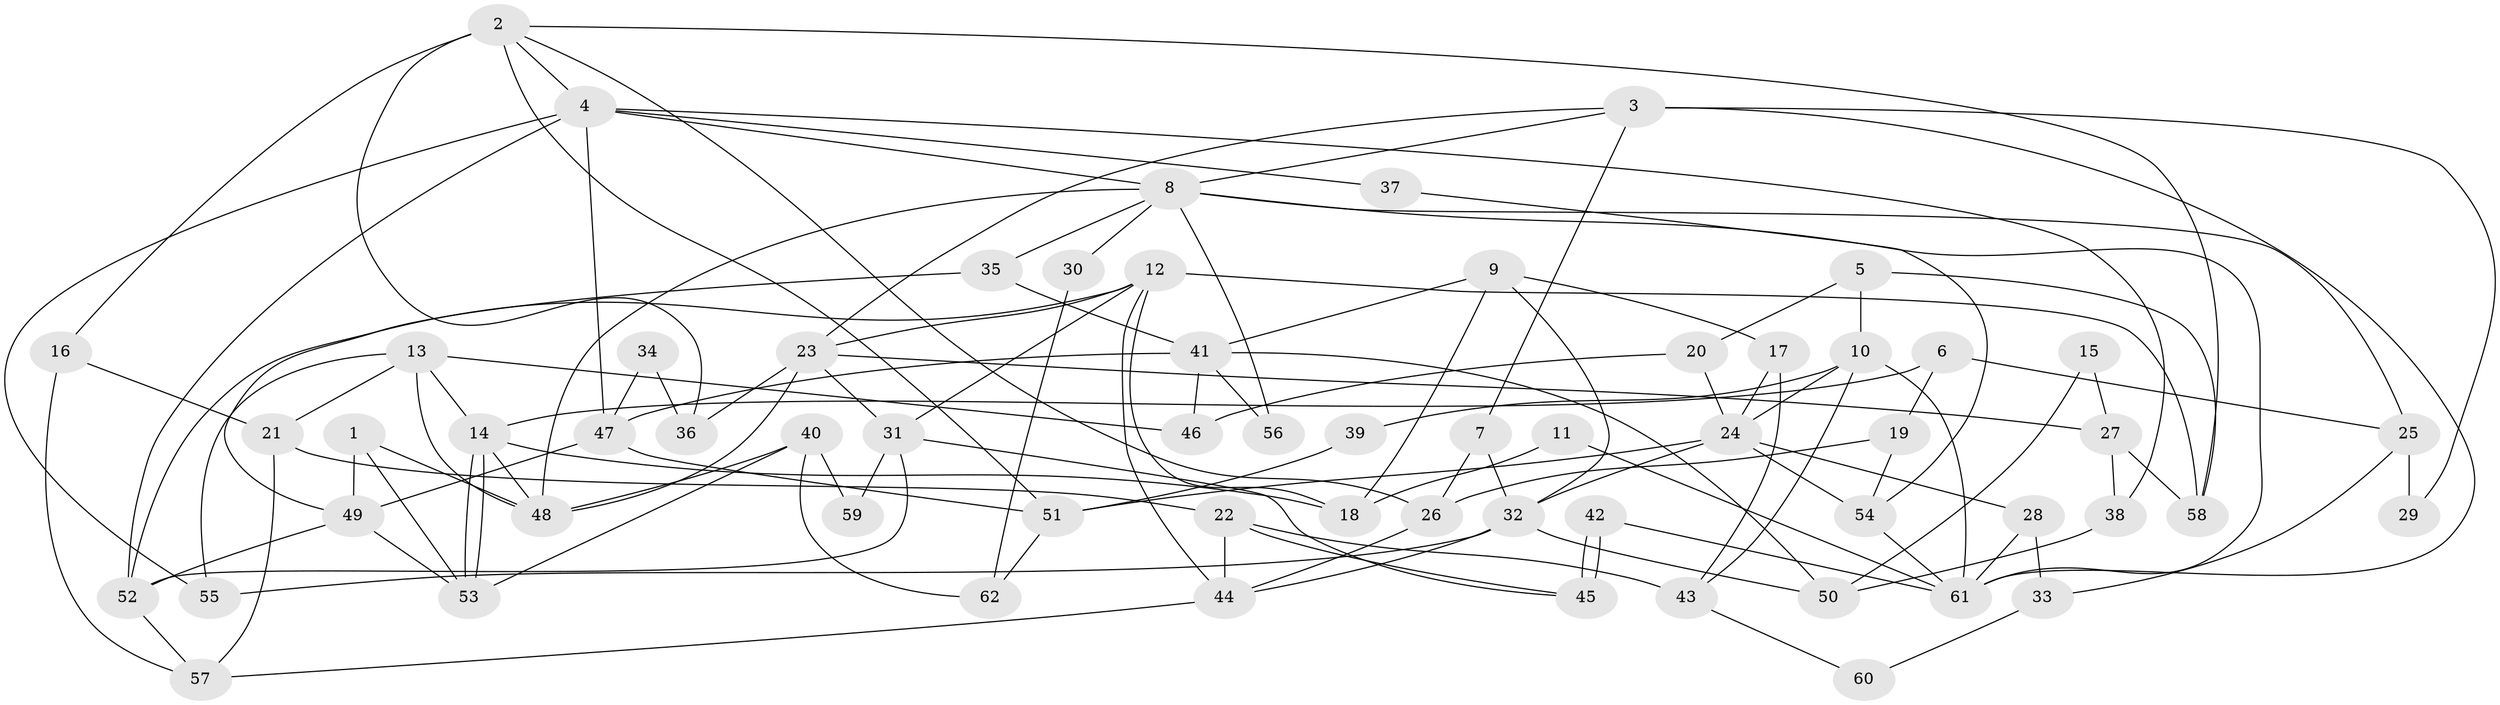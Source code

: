 // coarse degree distribution, {3: 0.23076923076923078, 8: 0.15384615384615385, 6: 0.05128205128205128, 7: 0.1282051282051282, 12: 0.02564102564102564, 5: 0.15384615384615385, 2: 0.1282051282051282, 4: 0.1282051282051282}
// Generated by graph-tools (version 1.1) at 2025/52/02/27/25 19:52:05]
// undirected, 62 vertices, 124 edges
graph export_dot {
graph [start="1"]
  node [color=gray90,style=filled];
  1;
  2;
  3;
  4;
  5;
  6;
  7;
  8;
  9;
  10;
  11;
  12;
  13;
  14;
  15;
  16;
  17;
  18;
  19;
  20;
  21;
  22;
  23;
  24;
  25;
  26;
  27;
  28;
  29;
  30;
  31;
  32;
  33;
  34;
  35;
  36;
  37;
  38;
  39;
  40;
  41;
  42;
  43;
  44;
  45;
  46;
  47;
  48;
  49;
  50;
  51;
  52;
  53;
  54;
  55;
  56;
  57;
  58;
  59;
  60;
  61;
  62;
  1 -- 49;
  1 -- 48;
  1 -- 53;
  2 -- 26;
  2 -- 4;
  2 -- 16;
  2 -- 36;
  2 -- 51;
  2 -- 58;
  3 -- 23;
  3 -- 61;
  3 -- 7;
  3 -- 8;
  3 -- 29;
  4 -- 52;
  4 -- 47;
  4 -- 8;
  4 -- 37;
  4 -- 38;
  4 -- 55;
  5 -- 20;
  5 -- 58;
  5 -- 10;
  6 -- 19;
  6 -- 14;
  6 -- 25;
  7 -- 32;
  7 -- 26;
  8 -- 25;
  8 -- 30;
  8 -- 35;
  8 -- 48;
  8 -- 56;
  8 -- 61;
  9 -- 17;
  9 -- 18;
  9 -- 32;
  9 -- 41;
  10 -- 24;
  10 -- 39;
  10 -- 43;
  10 -- 61;
  11 -- 61;
  11 -- 18;
  12 -- 44;
  12 -- 31;
  12 -- 18;
  12 -- 23;
  12 -- 52;
  12 -- 58;
  13 -- 14;
  13 -- 55;
  13 -- 21;
  13 -- 46;
  13 -- 48;
  14 -- 53;
  14 -- 53;
  14 -- 48;
  14 -- 18;
  15 -- 50;
  15 -- 27;
  16 -- 21;
  16 -- 57;
  17 -- 24;
  17 -- 43;
  19 -- 26;
  19 -- 54;
  20 -- 24;
  20 -- 46;
  21 -- 57;
  21 -- 22;
  22 -- 44;
  22 -- 43;
  22 -- 45;
  23 -- 48;
  23 -- 27;
  23 -- 31;
  23 -- 36;
  24 -- 51;
  24 -- 32;
  24 -- 28;
  24 -- 54;
  25 -- 29;
  25 -- 33;
  26 -- 44;
  27 -- 58;
  27 -- 38;
  28 -- 61;
  28 -- 33;
  30 -- 62;
  31 -- 45;
  31 -- 52;
  31 -- 59;
  32 -- 50;
  32 -- 44;
  32 -- 55;
  33 -- 60;
  34 -- 47;
  34 -- 36;
  35 -- 49;
  35 -- 41;
  37 -- 54;
  38 -- 50;
  39 -- 51;
  40 -- 48;
  40 -- 53;
  40 -- 59;
  40 -- 62;
  41 -- 46;
  41 -- 47;
  41 -- 50;
  41 -- 56;
  42 -- 45;
  42 -- 45;
  42 -- 61;
  43 -- 60;
  44 -- 57;
  47 -- 49;
  47 -- 51;
  49 -- 52;
  49 -- 53;
  51 -- 62;
  52 -- 57;
  54 -- 61;
}
